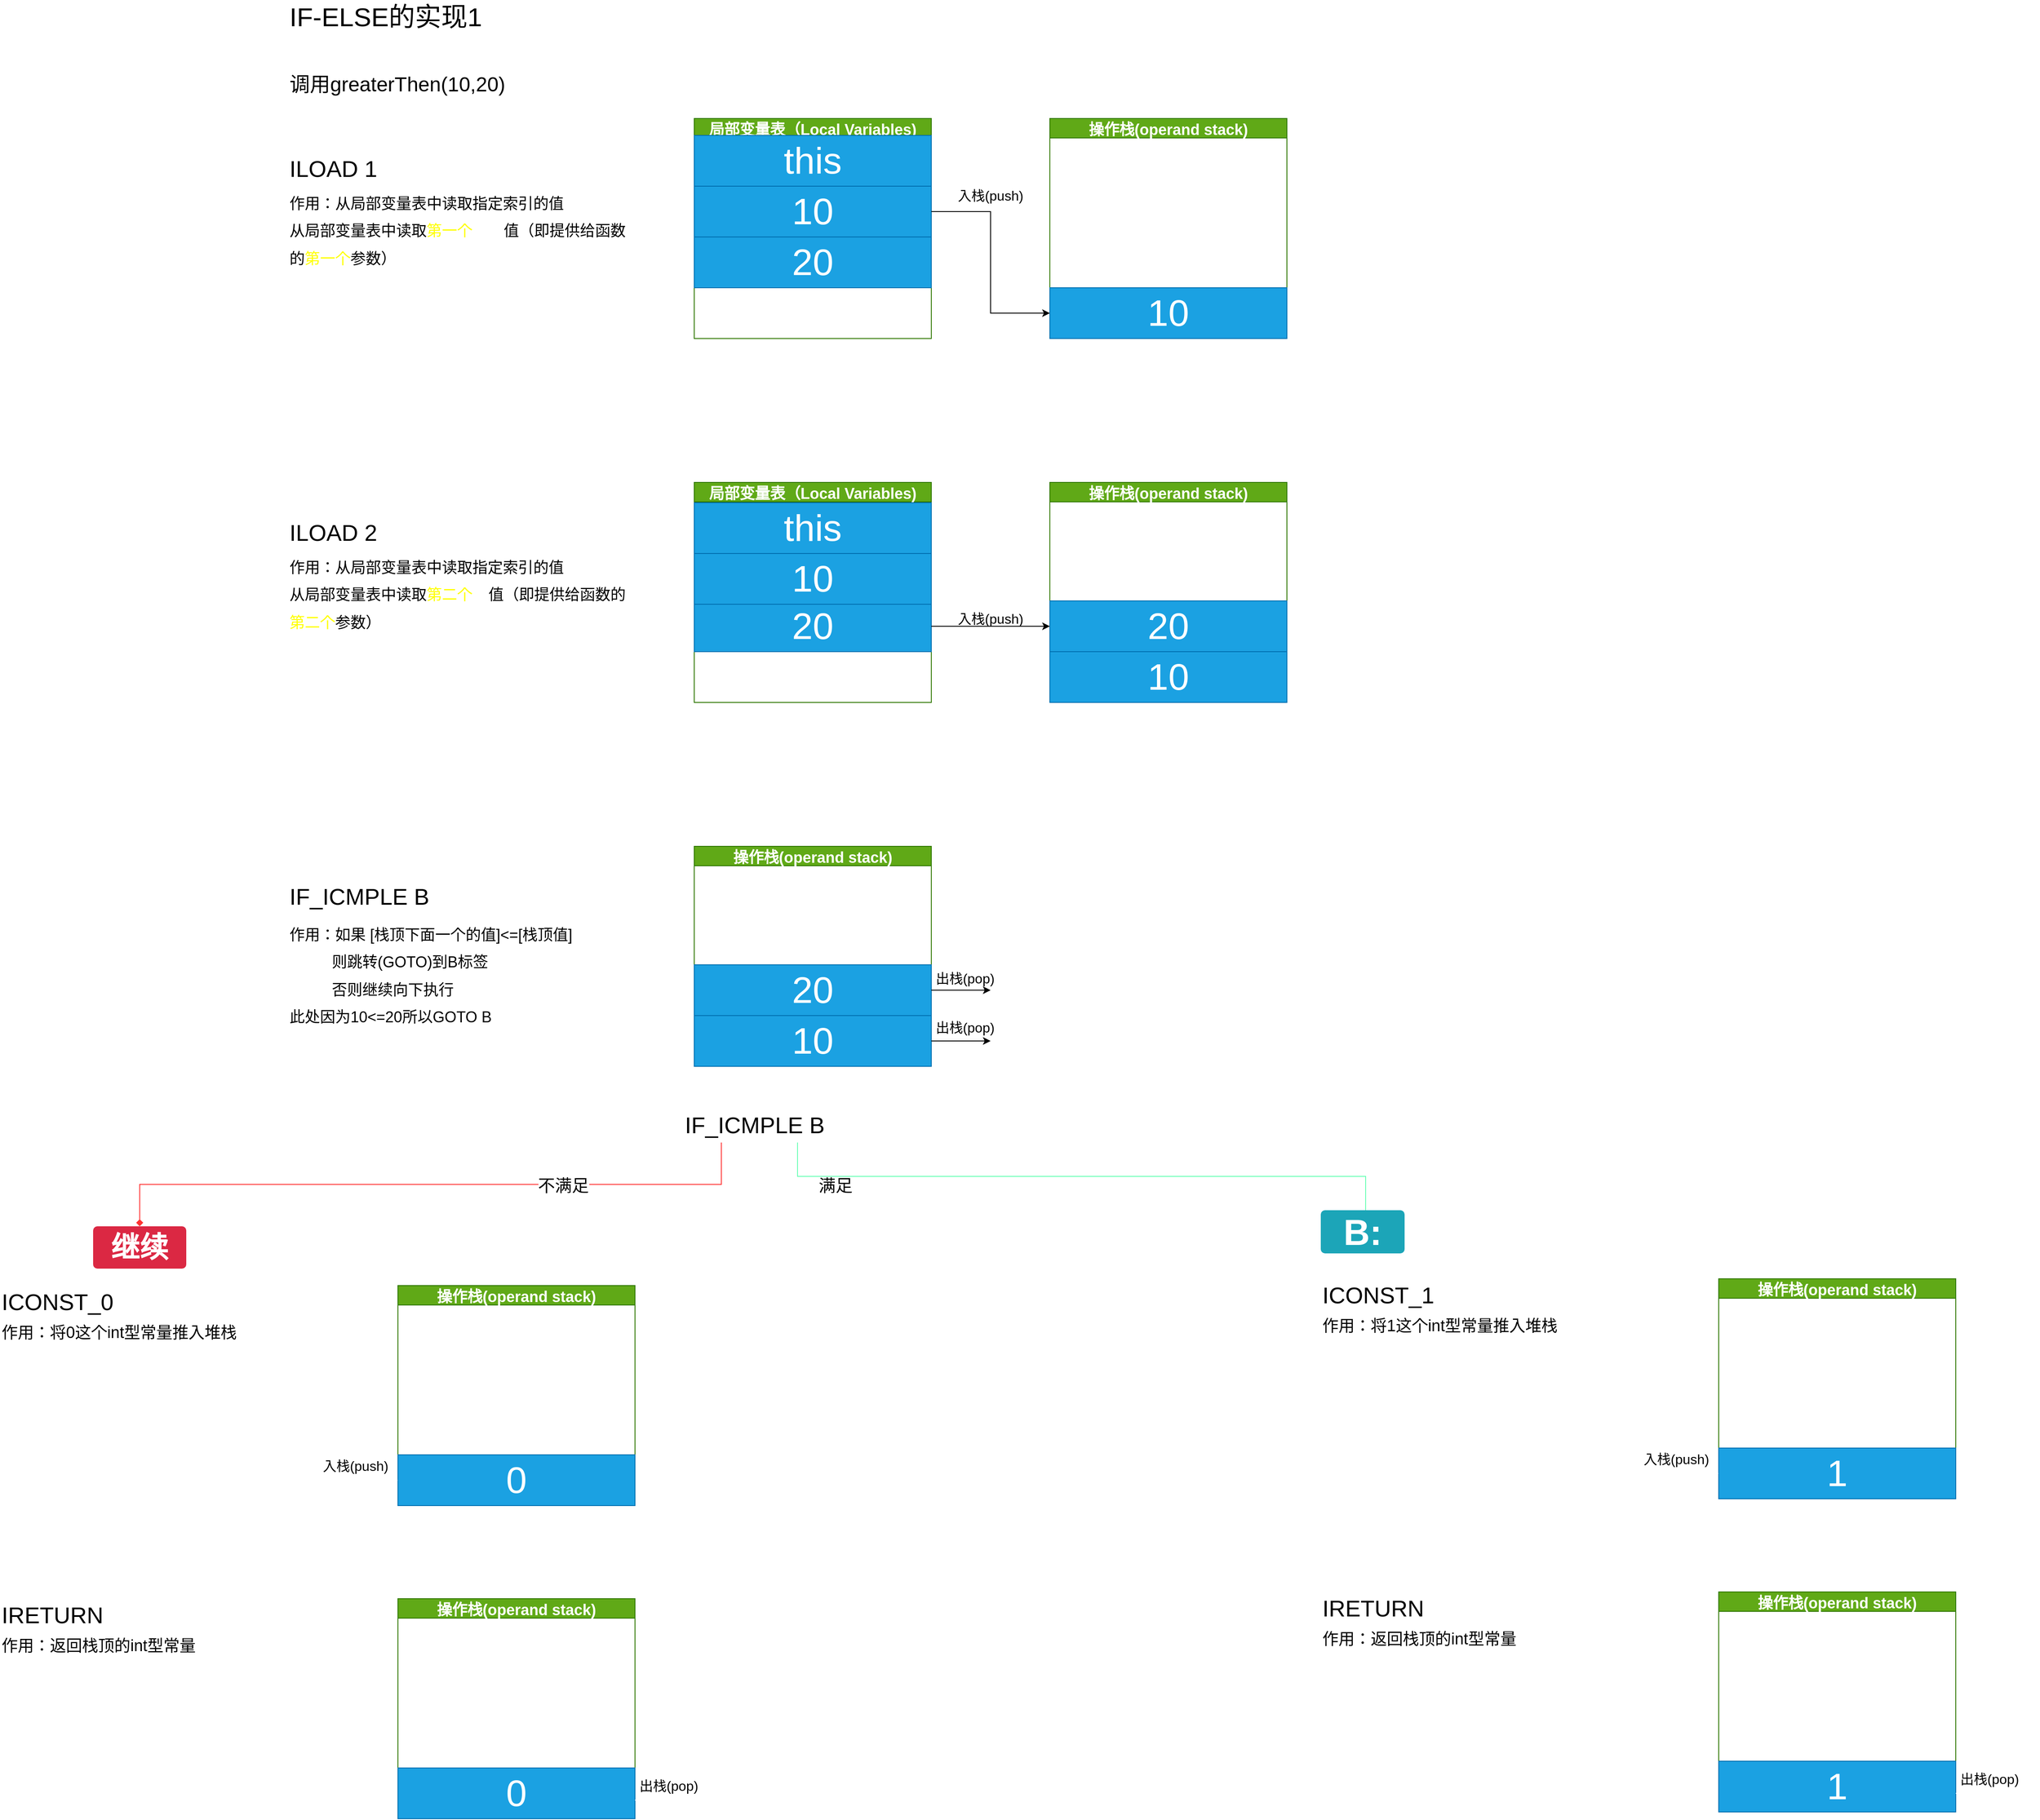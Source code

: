 <mxfile version="14.6.13" type="device" pages="2"><diagram id="hEICoBoJu9qzama_Cn1p" name="第 1 页"><mxGraphModel dx="2884" dy="889" grid="1" gridSize="10" guides="1" tooltips="1" connect="1" arrows="1" fold="1" page="1" pageScale="1" pageWidth="1654" pageHeight="1169" math="0" shadow="0"><root><mxCell id="0"/><mxCell id="1" parent="0"/><mxCell id="ft89rxCgYLIPo0SDGfui-1" value="操作栈(operand stack)" style="swimlane;fontSize=18;fillColor=#60a917;strokeColor=#2D7600;fontColor=#ffffff;" parent="1" vertex="1"><mxGeometry x="1080" y="250" width="280" height="260" as="geometry"/></mxCell><mxCell id="ft89rxCgYLIPo0SDGfui-2" value="&lt;font style=&quot;font-size: 44px&quot;&gt;10&lt;/font&gt;" style="rounded=0;whiteSpace=wrap;html=1;fontSize=22;fillColor=#1ba1e2;strokeColor=#006EAF;fontColor=#ffffff;" parent="ft89rxCgYLIPo0SDGfui-1" vertex="1"><mxGeometry y="200" width="280" height="60" as="geometry"/></mxCell><mxCell id="ft89rxCgYLIPo0SDGfui-3" value="调用greaterThen(10,20)" style="text;html=1;strokeColor=none;fillColor=none;align=left;verticalAlign=middle;whiteSpace=wrap;rounded=0;fontSize=24;" parent="1" vertex="1"><mxGeometry x="180" y="190" width="310" height="40" as="geometry"/></mxCell><mxCell id="ft89rxCgYLIPo0SDGfui-5" value="IF-ELSE的实现1" style="text;html=1;strokeColor=none;fillColor=none;align=left;verticalAlign=middle;whiteSpace=wrap;rounded=0;fontSize=31;" parent="1" vertex="1"><mxGeometry x="180" y="110" width="390" height="40" as="geometry"/></mxCell><mxCell id="ft89rxCgYLIPo0SDGfui-6" value="ILOAD 1" style="text;html=1;strokeColor=none;fillColor=none;align=left;verticalAlign=middle;whiteSpace=wrap;rounded=0;fontSize=27;" parent="1" vertex="1"><mxGeometry x="180" y="290" width="310" height="40" as="geometry"/></mxCell><mxCell id="LjV96u69SDslG7_qLbBA-2" value="&lt;font style=&quot;font-size: 16px&quot;&gt;入栈(push)&lt;/font&gt;" style="text;html=1;strokeColor=none;fillColor=none;align=center;verticalAlign=middle;whiteSpace=wrap;rounded=0;fontSize=22;" parent="1" vertex="1"><mxGeometry x="970" y="330" width="80" height="20" as="geometry"/></mxCell><mxCell id="LjV96u69SDslG7_qLbBA-3" value="&lt;font style=&quot;font-size: 18px&quot;&gt;作用：从局部变量表中读取指定索引的值&lt;br&gt;从局部变量表中读取&lt;font color=&quot;#ffff00&quot;&gt;第一个&lt;/font&gt;&lt;font color=&quot;#ffffff&quot;&gt;int型&lt;/font&gt;值（即提供给函数的&lt;font color=&quot;#ffff00&quot;&gt;第一个&lt;/font&gt;参数）&lt;br&gt;&lt;/font&gt;" style="text;html=1;strokeColor=none;fillColor=none;align=left;verticalAlign=middle;whiteSpace=wrap;rounded=0;fontSize=27;" parent="1" vertex="1"><mxGeometry x="180" y="330" width="400" height="100" as="geometry"/></mxCell><mxCell id="LjV96u69SDslG7_qLbBA-4" value="操作栈(operand stack)" style="swimlane;fontSize=18;fillColor=#60a917;strokeColor=#2D7600;fontColor=#ffffff;" parent="1" vertex="1"><mxGeometry x="1080" y="680" width="280" height="260" as="geometry"/></mxCell><mxCell id="LjV96u69SDslG7_qLbBA-5" value="&lt;font style=&quot;font-size: 44px&quot;&gt;10&lt;/font&gt;" style="rounded=0;whiteSpace=wrap;html=1;fontSize=22;fillColor=#1ba1e2;strokeColor=#006EAF;fontColor=#ffffff;" parent="LjV96u69SDslG7_qLbBA-4" vertex="1"><mxGeometry y="200" width="280" height="60" as="geometry"/></mxCell><mxCell id="LjV96u69SDslG7_qLbBA-8" value="&lt;font style=&quot;font-size: 44px&quot;&gt;20&lt;/font&gt;" style="rounded=0;whiteSpace=wrap;html=1;fontSize=22;fillColor=#1ba1e2;strokeColor=#006EAF;fontColor=#ffffff;" parent="LjV96u69SDslG7_qLbBA-4" vertex="1"><mxGeometry y="140" width="280" height="60" as="geometry"/></mxCell><mxCell id="LjV96u69SDslG7_qLbBA-7" value="&lt;font style=&quot;font-size: 16px&quot;&gt;入栈(push)&lt;/font&gt;" style="text;html=1;strokeColor=none;fillColor=none;align=center;verticalAlign=middle;whiteSpace=wrap;rounded=0;fontSize=22;" parent="1" vertex="1"><mxGeometry x="970" y="830" width="80" height="20" as="geometry"/></mxCell><mxCell id="LjV96u69SDslG7_qLbBA-9" value="ILOAD 2" style="text;html=1;strokeColor=none;fillColor=none;align=left;verticalAlign=middle;whiteSpace=wrap;rounded=0;fontSize=27;" parent="1" vertex="1"><mxGeometry x="180" y="720" width="310" height="40" as="geometry"/></mxCell><mxCell id="LjV96u69SDslG7_qLbBA-10" value="&lt;font style=&quot;font-size: 18px&quot;&gt;作用：从局部变量表中读取指定索引的值&lt;br&gt;从局部变量表中读取&lt;font color=&quot;#ffff00&quot;&gt;第二个&lt;/font&gt;&lt;font color=&quot;#ffffff&quot;&gt;int&lt;/font&gt;值（即提供给函数的&lt;br&gt;&lt;font color=&quot;#ffff00&quot;&gt;第二个&lt;/font&gt;参数）&lt;br&gt;&lt;/font&gt;" style="text;html=1;strokeColor=none;fillColor=none;align=left;verticalAlign=middle;whiteSpace=wrap;rounded=0;fontSize=27;" parent="1" vertex="1"><mxGeometry x="180" y="760" width="400" height="100" as="geometry"/></mxCell><mxCell id="LjV96u69SDslG7_qLbBA-11" value="操作栈(operand stack)" style="swimlane;fontSize=18;fillColor=#60a917;strokeColor=#2D7600;fontColor=#ffffff;" parent="1" vertex="1"><mxGeometry x="660" y="1110" width="280" height="260" as="geometry"/></mxCell><mxCell id="LjV96u69SDslG7_qLbBA-12" value="&lt;font style=&quot;font-size: 44px&quot;&gt;10&lt;/font&gt;" style="rounded=0;whiteSpace=wrap;html=1;fontSize=22;fillColor=#1ba1e2;strokeColor=#006EAF;fontColor=#ffffff;" parent="LjV96u69SDslG7_qLbBA-11" vertex="1"><mxGeometry y="200" width="280" height="60" as="geometry"/></mxCell><mxCell id="LjV96u69SDslG7_qLbBA-13" value="&lt;font style=&quot;font-size: 44px&quot;&gt;20&lt;/font&gt;" style="rounded=0;whiteSpace=wrap;html=1;fontSize=22;fillColor=#1ba1e2;strokeColor=#006EAF;fontColor=#ffffff;" parent="LjV96u69SDslG7_qLbBA-11" vertex="1"><mxGeometry y="140" width="280" height="60" as="geometry"/></mxCell><mxCell id="LjV96u69SDslG7_qLbBA-15" value="IF_ICMPLE B" style="text;html=1;strokeColor=none;fillColor=none;align=left;verticalAlign=middle;whiteSpace=wrap;rounded=0;fontSize=27;" parent="1" vertex="1"><mxGeometry x="180" y="1150" width="310" height="40" as="geometry"/></mxCell><mxCell id="LjV96u69SDslG7_qLbBA-16" value="&lt;font style=&quot;font-size: 18px&quot;&gt;&lt;font style=&quot;font-size: 18px&quot;&gt;作用：如果 [栈顶下面一个的值]&amp;lt;=[栈顶值]&lt;br&gt;&lt;/font&gt;&amp;nbsp; &amp;nbsp; &amp;nbsp; &amp;nbsp; &amp;nbsp; &lt;font style=&quot;font-size: 18px&quot;&gt;则跳转(GOTO)到B标签&lt;br&gt;&amp;nbsp; &amp;nbsp; &amp;nbsp; &amp;nbsp; &amp;nbsp; 否则继续向下执行&lt;br&gt;&lt;/font&gt;此处因为10&amp;lt;=20所以GOTO B&lt;br&gt;&lt;/font&gt;" style="text;html=1;strokeColor=none;fillColor=none;align=left;verticalAlign=middle;whiteSpace=wrap;rounded=0;fontSize=27;" parent="1" vertex="1"><mxGeometry x="180" y="1210" width="450" height="100" as="geometry"/></mxCell><mxCell id="LjV96u69SDslG7_qLbBA-19" value="局部变量表（Local Variables)" style="swimlane;fontSize=18;fillColor=#60a917;strokeColor=#2D7600;fontColor=#ffffff;" parent="1" vertex="1"><mxGeometry x="660" y="250" width="280" height="260" as="geometry"/></mxCell><mxCell id="LjV96u69SDslG7_qLbBA-20" value="&lt;font style=&quot;font-size: 44px&quot;&gt;20&lt;/font&gt;" style="rounded=0;whiteSpace=wrap;html=1;fontSize=22;fillColor=#1ba1e2;strokeColor=#006EAF;fontColor=#ffffff;" parent="LjV96u69SDslG7_qLbBA-19" vertex="1"><mxGeometry y="140" width="280" height="60" as="geometry"/></mxCell><mxCell id="LjV96u69SDslG7_qLbBA-21" value="&lt;font style=&quot;font-size: 44px&quot;&gt;10&lt;/font&gt;" style="rounded=0;whiteSpace=wrap;html=1;fontSize=22;fillColor=#1ba1e2;strokeColor=#006EAF;fontColor=#ffffff;" parent="LjV96u69SDslG7_qLbBA-19" vertex="1"><mxGeometry y="80" width="280" height="60" as="geometry"/></mxCell><mxCell id="VQ4xMCJEcn_B6qrfC5Du-1" value="&lt;span style=&quot;font-size: 44px&quot;&gt;this&lt;/span&gt;" style="rounded=0;whiteSpace=wrap;html=1;fontSize=22;fillColor=#1ba1e2;strokeColor=#006EAF;fontColor=#ffffff;" parent="LjV96u69SDslG7_qLbBA-19" vertex="1"><mxGeometry y="20" width="280" height="60" as="geometry"/></mxCell><mxCell id="LjV96u69SDslG7_qLbBA-22" style="edgeStyle=orthogonalEdgeStyle;rounded=0;orthogonalLoop=1;jettySize=auto;html=1;exitX=1;exitY=0.5;exitDx=0;exitDy=0;entryX=0;entryY=0.5;entryDx=0;entryDy=0;fontSize=22;" parent="1" source="LjV96u69SDslG7_qLbBA-21" target="ft89rxCgYLIPo0SDGfui-2" edge="1"><mxGeometry relative="1" as="geometry"/></mxCell><mxCell id="LjV96u69SDslG7_qLbBA-23" value="局部变量表（Local Variables)" style="swimlane;fontSize=18;fillColor=#60a917;strokeColor=#2D7600;fontColor=#ffffff;" parent="1" vertex="1"><mxGeometry x="660" y="680" width="280" height="260" as="geometry"/></mxCell><mxCell id="LjV96u69SDslG7_qLbBA-24" value="&lt;font style=&quot;font-size: 44px&quot;&gt;20&lt;/font&gt;" style="rounded=0;whiteSpace=wrap;html=1;fontSize=22;fillColor=#1ba1e2;strokeColor=#006EAF;fontColor=#ffffff;" parent="LjV96u69SDslG7_qLbBA-23" vertex="1"><mxGeometry y="140" width="280" height="60" as="geometry"/></mxCell><mxCell id="LjV96u69SDslG7_qLbBA-25" value="&lt;font style=&quot;font-size: 44px&quot;&gt;10&lt;/font&gt;" style="rounded=0;whiteSpace=wrap;html=1;fontSize=22;fillColor=#1ba1e2;strokeColor=#006EAF;fontColor=#ffffff;" parent="LjV96u69SDslG7_qLbBA-23" vertex="1"><mxGeometry y="84" width="280" height="60" as="geometry"/></mxCell><mxCell id="VQ4xMCJEcn_B6qrfC5Du-3" value="&lt;font style=&quot;font-size: 44px&quot;&gt;this&lt;/font&gt;" style="rounded=0;whiteSpace=wrap;html=1;fontSize=22;fillColor=#1ba1e2;strokeColor=#006EAF;fontColor=#ffffff;" parent="LjV96u69SDslG7_qLbBA-23" vertex="1"><mxGeometry y="24" width="280" height="60" as="geometry"/></mxCell><mxCell id="LjV96u69SDslG7_qLbBA-27" style="edgeStyle=orthogonalEdgeStyle;rounded=0;orthogonalLoop=1;jettySize=auto;html=1;exitX=1;exitY=0.5;exitDx=0;exitDy=0;entryX=0;entryY=0.5;entryDx=0;entryDy=0;fontSize=22;" parent="1" source="LjV96u69SDslG7_qLbBA-24" target="LjV96u69SDslG7_qLbBA-8" edge="1"><mxGeometry relative="1" as="geometry"/></mxCell><mxCell id="LjV96u69SDslG7_qLbBA-28" style="edgeStyle=orthogonalEdgeStyle;rounded=0;orthogonalLoop=1;jettySize=auto;html=1;exitX=1;exitY=0.5;exitDx=0;exitDy=0;fontSize=22;" parent="1" source="LjV96u69SDslG7_qLbBA-13" edge="1"><mxGeometry relative="1" as="geometry"><mxPoint x="1010" y="1280" as="targetPoint"/></mxGeometry></mxCell><mxCell id="LjV96u69SDslG7_qLbBA-29" style="edgeStyle=orthogonalEdgeStyle;rounded=0;orthogonalLoop=1;jettySize=auto;html=1;exitX=1;exitY=0.5;exitDx=0;exitDy=0;fontSize=22;" parent="1" source="LjV96u69SDslG7_qLbBA-12" edge="1"><mxGeometry relative="1" as="geometry"><mxPoint x="1010" y="1340" as="targetPoint"/></mxGeometry></mxCell><mxCell id="LjV96u69SDslG7_qLbBA-30" value="&lt;span style=&quot;font-size: 16px&quot;&gt;出栈(pop)&lt;/span&gt;" style="text;html=1;strokeColor=none;fillColor=none;align=center;verticalAlign=middle;whiteSpace=wrap;rounded=0;fontSize=22;" parent="1" vertex="1"><mxGeometry x="940" y="1255" width="80" height="20" as="geometry"/></mxCell><mxCell id="LjV96u69SDslG7_qLbBA-32" value="&lt;span style=&quot;font-size: 16px&quot;&gt;出栈(pop)&lt;/span&gt;" style="text;html=1;strokeColor=none;fillColor=none;align=center;verticalAlign=middle;whiteSpace=wrap;rounded=0;fontSize=22;" parent="1" vertex="1"><mxGeometry x="940" y="1313" width="80" height="20" as="geometry"/></mxCell><mxCell id="FSWtAQQnHwg2dq1tlFak-10" style="edgeStyle=orthogonalEdgeStyle;rounded=0;orthogonalLoop=1;jettySize=auto;html=1;entryX=0.75;entryY=1;entryDx=0;entryDy=0;fontSize=43;endArrow=none;endFill=0;strokeColor=#66FFB3;startArrow=none;startFill=1;exitX=0;exitY=0.465;exitDx=0;exitDy=0;exitPerimeter=0;" parent="1" source="FSWtAQQnHwg2dq1tlFak-8" target="FSWtAQQnHwg2dq1tlFak-9" edge="1"><mxGeometry relative="1" as="geometry"/></mxCell><mxCell id="FSWtAQQnHwg2dq1tlFak-8" value="B:" style="html=1;shadow=0;dashed=0;shape=mxgraph.bootstrap.rrect;rSize=5;strokeColor=none;strokeWidth=1;fillColor=#1CA5B8;fontColor=#FFFFFF;whiteSpace=wrap;align=center;verticalAlign=middle;spacingLeft=0;fontStyle=1;fontSize=43;spacing=5;direction=south;" parent="1" vertex="1"><mxGeometry x="1400" y="1540" width="99" height="51" as="geometry"/></mxCell><mxCell id="BGqKR79P8OgBjzD4xCDJ-3" style="edgeStyle=orthogonalEdgeStyle;rounded=0;orthogonalLoop=1;jettySize=auto;html=1;exitX=0.25;exitY=1;exitDx=0;exitDy=0;fontSize=34;endArrow=diamond;endFill=1;strokeColor=#FF3333;" parent="1" source="FSWtAQQnHwg2dq1tlFak-9" target="BGqKR79P8OgBjzD4xCDJ-2" edge="1"><mxGeometry relative="1" as="geometry"/></mxCell><mxCell id="BGqKR79P8OgBjzD4xCDJ-4" value="不满足" style="edgeLabel;html=1;align=center;verticalAlign=middle;resizable=0;points=[];fontSize=20;" parent="BGqKR79P8OgBjzD4xCDJ-3" vertex="1" connectable="0"><mxGeometry x="-0.171" y="-4" relative="1" as="geometry"><mxPoint x="89" y="4" as="offset"/></mxGeometry></mxCell><mxCell id="FSWtAQQnHwg2dq1tlFak-9" value="IF_ICMPLE B" style="text;html=1;strokeColor=none;fillColor=none;align=left;verticalAlign=middle;whiteSpace=wrap;rounded=0;fontSize=27;" parent="1" vertex="1"><mxGeometry x="647" y="1420" width="180" height="40" as="geometry"/></mxCell><mxCell id="FSWtAQQnHwg2dq1tlFak-12" value="满足" style="text;html=1;strokeColor=none;fillColor=none;align=center;verticalAlign=middle;whiteSpace=wrap;rounded=0;fontSize=20;" parent="1" vertex="1"><mxGeometry x="802" y="1500" width="50" height="20" as="geometry"/></mxCell><mxCell id="FSWtAQQnHwg2dq1tlFak-14" style="edgeStyle=orthogonalEdgeStyle;rounded=0;orthogonalLoop=1;jettySize=auto;html=1;exitX=0.5;exitY=1;exitDx=0;exitDy=0;fontSize=20;startArrow=diamond;startFill=1;endArrow=none;endFill=0;strokeColor=#66FFB3;" parent="1" source="FSWtAQQnHwg2dq1tlFak-12" target="FSWtAQQnHwg2dq1tlFak-12" edge="1"><mxGeometry relative="1" as="geometry"/></mxCell><mxCell id="BGqKR79P8OgBjzD4xCDJ-2" value="&lt;font style=&quot;font-size: 34px;&quot;&gt;继续&lt;/font&gt;" style="html=1;shadow=0;dashed=0;shape=mxgraph.bootstrap.rrect;rSize=5;strokeColor=none;strokeWidth=1;fillColor=#DB2843;fontColor=#FFFFFF;whiteSpace=wrap;align=center;verticalAlign=middle;spacingLeft=0;fontStyle=1;fontSize=34;spacing=5;" parent="1" vertex="1"><mxGeometry x="-50" y="1559" width="110" height="50" as="geometry"/></mxCell><mxCell id="BGqKR79P8OgBjzD4xCDJ-6" value="ICONST_0" style="text;html=1;strokeColor=none;fillColor=none;align=left;verticalAlign=middle;whiteSpace=wrap;rounded=0;fontSize=27;" parent="1" vertex="1"><mxGeometry x="-160" y="1629" width="140" height="40" as="geometry"/></mxCell><mxCell id="BGqKR79P8OgBjzD4xCDJ-7" value="&lt;font style=&quot;font-size: 19px&quot;&gt;作用：将0这个int型常量推入堆栈&lt;/font&gt;" style="text;html=1;strokeColor=none;fillColor=none;align=left;verticalAlign=top;whiteSpace=wrap;rounded=0;fontSize=27;" parent="1" vertex="1"><mxGeometry x="-160" y="1659" width="310" height="40" as="geometry"/></mxCell><mxCell id="BGqKR79P8OgBjzD4xCDJ-8" value="操作栈(operand stack)" style="swimlane;fontSize=18;fillColor=#60a917;strokeColor=#2D7600;fontColor=#ffffff;" parent="1" vertex="1"><mxGeometry x="310" y="1629" width="280" height="260" as="geometry"/></mxCell><mxCell id="BGqKR79P8OgBjzD4xCDJ-9" value="&lt;font style=&quot;font-size: 44px&quot;&gt;0&lt;/font&gt;" style="rounded=0;whiteSpace=wrap;html=1;fontSize=22;fillColor=#1ba1e2;strokeColor=#006EAF;fontColor=#ffffff;" parent="BGqKR79P8OgBjzD4xCDJ-8" vertex="1"><mxGeometry y="200" width="280" height="60" as="geometry"/></mxCell><mxCell id="BGqKR79P8OgBjzD4xCDJ-11" value="" style="endArrow=classic;html=1;fontSize=20;strokeColor=#FFFFFF;" parent="1" edge="1"><mxGeometry width="50" height="50" relative="1" as="geometry"><mxPoint x="220" y="1859" as="sourcePoint"/><mxPoint x="310" y="1859" as="targetPoint"/></mxGeometry></mxCell><mxCell id="BGqKR79P8OgBjzD4xCDJ-12" value="&lt;font style=&quot;font-size: 16px&quot;&gt;入栈(push)&lt;/font&gt;" style="text;html=1;strokeColor=none;fillColor=none;align=center;verticalAlign=middle;whiteSpace=wrap;rounded=0;fontSize=22;" parent="1" vertex="1"><mxGeometry x="220" y="1831" width="80" height="20" as="geometry"/></mxCell><mxCell id="BGqKR79P8OgBjzD4xCDJ-13" value="IRETURN" style="text;html=1;strokeColor=none;fillColor=none;align=left;verticalAlign=middle;whiteSpace=wrap;rounded=0;fontSize=27;" parent="1" vertex="1"><mxGeometry x="-160" y="1999" width="140" height="40" as="geometry"/></mxCell><mxCell id="BGqKR79P8OgBjzD4xCDJ-14" value="&lt;font style=&quot;font-size: 19px&quot;&gt;作用：返回栈顶的int型常量&lt;/font&gt;" style="text;html=1;strokeColor=none;fillColor=none;align=left;verticalAlign=top;whiteSpace=wrap;rounded=0;fontSize=27;" parent="1" vertex="1"><mxGeometry x="-160" y="2029" width="310" height="40" as="geometry"/></mxCell><mxCell id="BGqKR79P8OgBjzD4xCDJ-15" value="操作栈(operand stack)" style="swimlane;fontSize=18;fillColor=#60a917;strokeColor=#2D7600;fontColor=#ffffff;" parent="1" vertex="1"><mxGeometry x="310" y="1999" width="280" height="260" as="geometry"/></mxCell><mxCell id="BGqKR79P8OgBjzD4xCDJ-16" value="&lt;font style=&quot;font-size: 44px&quot;&gt;0&lt;/font&gt;" style="rounded=0;whiteSpace=wrap;html=1;fontSize=22;fillColor=#1ba1e2;strokeColor=#006EAF;fontColor=#ffffff;" parent="BGqKR79P8OgBjzD4xCDJ-15" vertex="1"><mxGeometry y="200" width="280" height="60" as="geometry"/></mxCell><mxCell id="BGqKR79P8OgBjzD4xCDJ-17" value="" style="endArrow=classic;html=1;fontSize=20;strokeColor=#FFFFFF;" parent="1" edge="1"><mxGeometry width="50" height="50" relative="1" as="geometry"><mxPoint x="590" y="2237" as="sourcePoint"/><mxPoint x="680" y="2237" as="targetPoint"/></mxGeometry></mxCell><mxCell id="BGqKR79P8OgBjzD4xCDJ-18" value="&lt;font style=&quot;font-size: 16px&quot;&gt;出栈(pop)&lt;/font&gt;" style="text;html=1;strokeColor=none;fillColor=none;align=center;verticalAlign=middle;whiteSpace=wrap;rounded=0;fontSize=22;" parent="1" vertex="1"><mxGeometry x="590" y="2209" width="80" height="20" as="geometry"/></mxCell><mxCell id="BGqKR79P8OgBjzD4xCDJ-19" value="ICONST_1" style="text;html=1;strokeColor=none;fillColor=none;align=left;verticalAlign=middle;whiteSpace=wrap;rounded=0;fontSize=27;" parent="1" vertex="1"><mxGeometry x="1400" y="1621" width="140" height="40" as="geometry"/></mxCell><mxCell id="BGqKR79P8OgBjzD4xCDJ-20" value="&lt;font style=&quot;font-size: 19px&quot;&gt;作用：将1这个int型常量推入堆栈&lt;/font&gt;" style="text;html=1;strokeColor=none;fillColor=none;align=left;verticalAlign=top;whiteSpace=wrap;rounded=0;fontSize=27;" parent="1" vertex="1"><mxGeometry x="1400" y="1651" width="310" height="40" as="geometry"/></mxCell><mxCell id="BGqKR79P8OgBjzD4xCDJ-21" value="操作栈(operand stack)" style="swimlane;fontSize=18;fillColor=#60a917;strokeColor=#2D7600;fontColor=#ffffff;" parent="1" vertex="1"><mxGeometry x="1870" y="1621" width="280" height="260" as="geometry"/></mxCell><mxCell id="BGqKR79P8OgBjzD4xCDJ-22" value="&lt;font style=&quot;font-size: 44px&quot;&gt;1&lt;/font&gt;" style="rounded=0;whiteSpace=wrap;html=1;fontSize=22;fillColor=#1ba1e2;strokeColor=#006EAF;fontColor=#ffffff;" parent="BGqKR79P8OgBjzD4xCDJ-21" vertex="1"><mxGeometry y="200" width="280" height="60" as="geometry"/></mxCell><mxCell id="BGqKR79P8OgBjzD4xCDJ-23" value="" style="endArrow=classic;html=1;fontSize=20;strokeColor=#FFFFFF;" parent="1" edge="1"><mxGeometry width="50" height="50" relative="1" as="geometry"><mxPoint x="1780" y="1851" as="sourcePoint"/><mxPoint x="1870" y="1851" as="targetPoint"/></mxGeometry></mxCell><mxCell id="BGqKR79P8OgBjzD4xCDJ-24" value="&lt;font style=&quot;font-size: 16px&quot;&gt;入栈(push)&lt;/font&gt;" style="text;html=1;strokeColor=none;fillColor=none;align=center;verticalAlign=middle;whiteSpace=wrap;rounded=0;fontSize=22;" parent="1" vertex="1"><mxGeometry x="1780" y="1823" width="80" height="20" as="geometry"/></mxCell><mxCell id="BGqKR79P8OgBjzD4xCDJ-25" value="IRETURN" style="text;html=1;strokeColor=none;fillColor=none;align=left;verticalAlign=middle;whiteSpace=wrap;rounded=0;fontSize=27;" parent="1" vertex="1"><mxGeometry x="1400" y="1991" width="140" height="40" as="geometry"/></mxCell><mxCell id="BGqKR79P8OgBjzD4xCDJ-26" value="&lt;font style=&quot;font-size: 19px&quot;&gt;作用：返回栈顶的int型常量&lt;/font&gt;" style="text;html=1;strokeColor=none;fillColor=none;align=left;verticalAlign=top;whiteSpace=wrap;rounded=0;fontSize=27;" parent="1" vertex="1"><mxGeometry x="1400" y="2021" width="310" height="40" as="geometry"/></mxCell><mxCell id="BGqKR79P8OgBjzD4xCDJ-27" value="操作栈(operand stack)" style="swimlane;fontSize=18;fillColor=#60a917;strokeColor=#2D7600;fontColor=#ffffff;" parent="1" vertex="1"><mxGeometry x="1870" y="1991" width="280" height="260" as="geometry"/></mxCell><mxCell id="BGqKR79P8OgBjzD4xCDJ-28" value="&lt;font style=&quot;font-size: 44px&quot;&gt;1&lt;/font&gt;" style="rounded=0;whiteSpace=wrap;html=1;fontSize=22;fillColor=#1ba1e2;strokeColor=#006EAF;fontColor=#ffffff;" parent="BGqKR79P8OgBjzD4xCDJ-27" vertex="1"><mxGeometry y="200" width="280" height="60" as="geometry"/></mxCell><mxCell id="BGqKR79P8OgBjzD4xCDJ-29" value="" style="endArrow=classic;html=1;fontSize=20;strokeColor=#FFFFFF;" parent="1" edge="1"><mxGeometry width="50" height="50" relative="1" as="geometry"><mxPoint x="2150" y="2229" as="sourcePoint"/><mxPoint x="2240" y="2229" as="targetPoint"/></mxGeometry></mxCell><mxCell id="BGqKR79P8OgBjzD4xCDJ-30" value="&lt;font style=&quot;font-size: 16px&quot;&gt;出栈(pop)&lt;/font&gt;" style="text;html=1;strokeColor=none;fillColor=none;align=center;verticalAlign=middle;whiteSpace=wrap;rounded=0;fontSize=22;" parent="1" vertex="1"><mxGeometry x="2150" y="2201" width="80" height="20" as="geometry"/></mxCell></root></mxGraphModel></diagram><diagram id="qla5IoiKhn9EkHQx15oV" name="第 2 页"><mxGraphModel dx="1757" dy="1270" grid="1" gridSize="10" guides="1" tooltips="1" connect="1" arrows="1" fold="1" page="1" pageScale="1" pageWidth="1169" pageHeight="1654" math="0" shadow="0"><root><mxCell id="6S8rAKmfEV2XJtL8jpcN-0"/><mxCell id="6S8rAKmfEV2XJtL8jpcN-1" parent="6S8rAKmfEV2XJtL8jpcN-0"/><mxCell id="LhDt9MGkWky_a729AWzj-2" value="调用greaterThen(3.21,1.23)" style="text;html=1;strokeColor=none;fillColor=none;align=left;verticalAlign=middle;whiteSpace=wrap;rounded=0;fontSize=24;" parent="6S8rAKmfEV2XJtL8jpcN-1" vertex="1"><mxGeometry x="140" y="170" width="310" height="40" as="geometry"/></mxCell><mxCell id="LhDt9MGkWky_a729AWzj-3" value="IF-ELSE的实现2" style="text;html=1;strokeColor=none;fillColor=none;align=left;verticalAlign=middle;whiteSpace=wrap;rounded=0;fontSize=31;" parent="6S8rAKmfEV2XJtL8jpcN-1" vertex="1"><mxGeometry x="140" y="90" width="390" height="40" as="geometry"/></mxCell><mxCell id="LhDt9MGkWky_a729AWzj-4" value="FLOAD 1" style="text;html=1;strokeColor=none;fillColor=none;align=left;verticalAlign=middle;whiteSpace=wrap;rounded=0;fontSize=27;" parent="6S8rAKmfEV2XJtL8jpcN-1" vertex="1"><mxGeometry x="140" y="270" width="310" height="40" as="geometry"/></mxCell><mxCell id="LhDt9MGkWky_a729AWzj-6" value="&lt;font style=&quot;font-size: 18px&quot;&gt;作用：从局部变量表中读取指定索引的值&lt;br&gt;从局部变量表中读取&lt;font color=&quot;#ff3333&quot;&gt;第一个float型&lt;/font&gt;值（此处是提供给函数的&lt;font color=&quot;#ff3333&quot;&gt;第一个&lt;/font&gt;参数）&lt;br&gt;&lt;/font&gt;" style="text;html=1;strokeColor=none;fillColor=none;align=left;verticalAlign=middle;whiteSpace=wrap;rounded=0;fontSize=27;" parent="6S8rAKmfEV2XJtL8jpcN-1" vertex="1"><mxGeometry x="140" y="310" width="400" height="100" as="geometry"/></mxCell><mxCell id="LhDt9MGkWky_a729AWzj-7" value="操作栈(operand stack)" style="swimlane;fontSize=18;fillColor=#60a917;strokeColor=#2D7600;fontColor=#ffffff;" parent="6S8rAKmfEV2XJtL8jpcN-1" vertex="1"><mxGeometry x="1050" y="760" width="280" height="260" as="geometry"/></mxCell><mxCell id="LhDt9MGkWky_a729AWzj-8" value="&lt;font style=&quot;font-size: 44px&quot;&gt;3.21&lt;/font&gt;" style="rounded=0;whiteSpace=wrap;html=1;fontSize=22;fillColor=#1ba1e2;strokeColor=#006EAF;fontColor=#ffffff;" parent="LhDt9MGkWky_a729AWzj-7" vertex="1"><mxGeometry y="200" width="280" height="60" as="geometry"/></mxCell><mxCell id="LhDt9MGkWky_a729AWzj-9" value="&lt;font style=&quot;font-size: 44px&quot; color=&quot;#000000&quot;&gt;&lt;b&gt;1.23&lt;/b&gt;&lt;/font&gt;" style="rounded=0;whiteSpace=wrap;html=1;fontSize=22;fillColor=#60a917;strokeColor=#2D7600;fontColor=#ffffff;sketch=1;" parent="LhDt9MGkWky_a729AWzj-7" vertex="1"><mxGeometry y="140" width="280" height="60" as="geometry"/></mxCell><mxCell id="LhDt9MGkWky_a729AWzj-10" value="&lt;font style=&quot;font-size: 16px&quot;&gt;入栈(push)&lt;/font&gt;" style="text;html=1;strokeColor=none;fillColor=none;align=center;verticalAlign=middle;whiteSpace=wrap;rounded=0;fontSize=22;" parent="6S8rAKmfEV2XJtL8jpcN-1" vertex="1"><mxGeometry x="940" y="910" width="80" height="20" as="geometry"/></mxCell><mxCell id="LhDt9MGkWky_a729AWzj-11" value="FLOAD 2" style="text;html=1;strokeColor=none;fillColor=none;align=left;verticalAlign=middle;whiteSpace=wrap;rounded=0;fontSize=27;" parent="6S8rAKmfEV2XJtL8jpcN-1" vertex="1"><mxGeometry x="150" y="800" width="310" height="40" as="geometry"/></mxCell><mxCell id="LhDt9MGkWky_a729AWzj-12" value="&lt;font style=&quot;font-size: 18px&quot;&gt;作用：从局部变量表中读取指定索引的值&lt;br&gt;从局部变量表中读取&lt;font color=&quot;#ff3333&quot;&gt;第二个float型&lt;/font&gt;值（此处是提供给函数的&lt;font color=&quot;#ff3333&quot;&gt;第二个&lt;/font&gt;参数）&lt;br&gt;&lt;/font&gt;" style="text;html=1;strokeColor=none;fillColor=none;align=left;verticalAlign=middle;whiteSpace=wrap;rounded=0;fontSize=27;" parent="6S8rAKmfEV2XJtL8jpcN-1" vertex="1"><mxGeometry x="150" y="830" width="400" height="120" as="geometry"/></mxCell><mxCell id="LhDt9MGkWky_a729AWzj-17" value="局部变量表（Local Variables)" style="swimlane;fontSize=18;fillColor=#60a917;strokeColor=#2D7600;fontColor=#ffffff;" parent="6S8rAKmfEV2XJtL8jpcN-1" vertex="1"><mxGeometry x="630" y="760" width="280" height="280" as="geometry"/></mxCell><mxCell id="LhDt9MGkWky_a729AWzj-18" value="&lt;font style=&quot;font-size: 44px&quot;&gt;1.23&lt;/font&gt;" style="rounded=0;whiteSpace=wrap;html=1;fontSize=22;fillColor=#1ba1e2;strokeColor=#006EAF;fontColor=#ffffff;" parent="LhDt9MGkWky_a729AWzj-17" vertex="1"><mxGeometry y="145" width="280" height="60" as="geometry"/></mxCell><mxCell id="LhDt9MGkWky_a729AWzj-19" value="&lt;font style=&quot;font-size: 44px&quot;&gt;3.21&lt;/font&gt;" style="rounded=0;whiteSpace=wrap;html=1;fontSize=22;fillColor=#1ba1e2;strokeColor=#006EAF;fontColor=#ffffff;" parent="LhDt9MGkWky_a729AWzj-17" vertex="1"><mxGeometry y="85" width="280" height="60" as="geometry"/></mxCell><mxCell id="k_0b2GtMbZE-BEQbgFDd-8" value="&lt;font style=&quot;font-size: 44px&quot;&gt;this&lt;/font&gt;" style="rounded=0;whiteSpace=wrap;html=1;fontSize=22;fillColor=#1ba1e2;strokeColor=#006EAF;fontColor=#ffffff;" parent="LhDt9MGkWky_a729AWzj-17" vertex="1"><mxGeometry y="25" width="280" height="60" as="geometry"/></mxCell><mxCell id="LhDt9MGkWky_a729AWzj-20" style="edgeStyle=orthogonalEdgeStyle;rounded=0;orthogonalLoop=1;jettySize=auto;html=1;exitX=1;exitY=0.5;exitDx=0;exitDy=0;entryX=0;entryY=0.5;entryDx=0;entryDy=0;fontSize=22;" parent="6S8rAKmfEV2XJtL8jpcN-1" source="LhDt9MGkWky_a729AWzj-18" target="LhDt9MGkWky_a729AWzj-9" edge="1"><mxGeometry relative="1" as="geometry"><Array as="points"><mxPoint x="1050" y="935"/></Array></mxGeometry></mxCell><mxCell id="k_0b2GtMbZE-BEQbgFDd-0" value="操作栈(operand stack)" style="swimlane;fontSize=18;fillColor=#60a917;strokeColor=#2D7600;fontColor=#ffffff;" parent="6S8rAKmfEV2XJtL8jpcN-1" vertex="1"><mxGeometry x="1040" y="250" width="280" height="260" as="geometry"/></mxCell><mxCell id="k_0b2GtMbZE-BEQbgFDd-1" value="&lt;font style=&quot;font-size: 44px&quot; color=&quot;#000000&quot;&gt;&lt;b&gt;3.21&lt;/b&gt;&lt;/font&gt;" style="rounded=0;whiteSpace=wrap;html=1;fontSize=22;fillColor=#60a917;strokeColor=#2D7600;fontColor=#ffffff;sketch=1;" parent="k_0b2GtMbZE-BEQbgFDd-0" vertex="1"><mxGeometry y="200" width="280" height="60" as="geometry"/></mxCell><mxCell id="k_0b2GtMbZE-BEQbgFDd-2" value="&lt;font style=&quot;font-size: 16px&quot;&gt;入栈(push)&lt;/font&gt;" style="text;html=1;strokeColor=none;fillColor=none;align=center;verticalAlign=middle;whiteSpace=wrap;rounded=0;fontSize=22;" parent="6S8rAKmfEV2XJtL8jpcN-1" vertex="1"><mxGeometry x="930" y="330" width="80" height="20" as="geometry"/></mxCell><mxCell id="k_0b2GtMbZE-BEQbgFDd-3" value="局部变量表（Local Variables)" style="swimlane;fontSize=18;fillColor=#60a917;strokeColor=#2D7600;fontColor=#ffffff;" parent="6S8rAKmfEV2XJtL8jpcN-1" vertex="1"><mxGeometry x="620" y="250" width="280" height="250" as="geometry"/></mxCell><mxCell id="k_0b2GtMbZE-BEQbgFDd-4" value="&lt;font style=&quot;font-size: 44px&quot;&gt;1.23&lt;/font&gt;" style="rounded=0;whiteSpace=wrap;html=1;fontSize=22;fillColor=#1ba1e2;strokeColor=#006EAF;fontColor=#ffffff;" parent="k_0b2GtMbZE-BEQbgFDd-3" vertex="1"><mxGeometry y="145" width="280" height="60" as="geometry"/></mxCell><mxCell id="k_0b2GtMbZE-BEQbgFDd-5" value="&lt;font style=&quot;font-size: 44px&quot;&gt;3.21&lt;/font&gt;" style="rounded=0;whiteSpace=wrap;html=1;fontSize=22;fillColor=#1ba1e2;strokeColor=#006EAF;fontColor=#ffffff;" parent="k_0b2GtMbZE-BEQbgFDd-3" vertex="1"><mxGeometry y="85" width="280" height="60" as="geometry"/></mxCell><mxCell id="k_0b2GtMbZE-BEQbgFDd-6" value="&lt;span style=&quot;font-size: 44px&quot;&gt;this&lt;/span&gt;" style="rounded=0;whiteSpace=wrap;html=1;fontSize=22;fillColor=#1ba1e2;strokeColor=#006EAF;fontColor=#ffffff;" parent="k_0b2GtMbZE-BEQbgFDd-3" vertex="1"><mxGeometry y="25" width="280" height="60" as="geometry"/></mxCell><mxCell id="k_0b2GtMbZE-BEQbgFDd-7" style="edgeStyle=orthogonalEdgeStyle;rounded=0;orthogonalLoop=1;jettySize=auto;html=1;exitX=1;exitY=0.5;exitDx=0;exitDy=0;entryX=0;entryY=0.5;entryDx=0;entryDy=0;fontSize=22;" parent="6S8rAKmfEV2XJtL8jpcN-1" source="k_0b2GtMbZE-BEQbgFDd-5" target="k_0b2GtMbZE-BEQbgFDd-1" edge="1"><mxGeometry relative="1" as="geometry"/></mxCell><mxCell id="k_0b2GtMbZE-BEQbgFDd-14" value="FCMPL" style="text;html=1;strokeColor=none;fillColor=none;align=left;verticalAlign=middle;whiteSpace=wrap;rounded=0;fontSize=27;" parent="6S8rAKmfEV2XJtL8jpcN-1" vertex="1"><mxGeometry x="150" y="1210" width="310" height="40" as="geometry"/></mxCell><mxCell id="k_0b2GtMbZE-BEQbgFDd-15" value="&lt;font style=&quot;font-size: 18px&quot;&gt;作用：&lt;br&gt;如果 [栈顶下一个的值]&amp;gt;[栈顶值] 入栈 1&lt;br&gt;如果&amp;nbsp;[栈顶下一个的值]=[栈顶值]&amp;nbsp;入栈 0&lt;br&gt;如果&amp;nbsp;[栈顶下一个的值]&amp;lt;[栈顶值]&amp;nbsp;入栈 -1&lt;br&gt;&lt;/font&gt;" style="text;html=1;strokeColor=none;fillColor=none;align=left;verticalAlign=middle;whiteSpace=wrap;rounded=0;fontSize=27;" parent="6S8rAKmfEV2XJtL8jpcN-1" vertex="1"><mxGeometry x="150" y="1260" width="400" height="120" as="geometry"/></mxCell><mxCell id="k_0b2GtMbZE-BEQbgFDd-16" value="操作栈(operand stack)" style="swimlane;fontSize=18;fillColor=#60a917;strokeColor=#2D7600;fontColor=#ffffff;" parent="6S8rAKmfEV2XJtL8jpcN-1" vertex="1"><mxGeometry x="930" y="1189" width="280" height="260" as="geometry"/></mxCell><mxCell id="k_0b2GtMbZE-BEQbgFDd-17" value="&lt;font style=&quot;font-size: 44px&quot; color=&quot;#000000&quot;&gt;&lt;b&gt;3.21&lt;/b&gt;&lt;/font&gt;" style="rounded=0;whiteSpace=wrap;html=1;fontSize=22;strokeColor=#A50040;fontColor=#ffffff;fillColor=#d80073;sketch=1;" parent="k_0b2GtMbZE-BEQbgFDd-16" vertex="1"><mxGeometry y="200" width="280" height="60" as="geometry"/></mxCell><mxCell id="k_0b2GtMbZE-BEQbgFDd-18" value="&lt;font style=&quot;font-size: 44px&quot; color=&quot;#000000&quot;&gt;&lt;b&gt;1.23&lt;/b&gt;&lt;/font&gt;" style="rounded=0;whiteSpace=wrap;html=1;fontSize=22;strokeColor=#A50040;fontColor=#ffffff;fillColor=#d80073;sketch=1;" parent="k_0b2GtMbZE-BEQbgFDd-16" vertex="1"><mxGeometry y="140" width="280" height="60" as="geometry"/></mxCell><mxCell id="A0ql8nX7e-xoT_M85iri-5" value="&lt;font style=&quot;font-size: 44px&quot; color=&quot;#000000&quot;&gt;1&lt;/font&gt;" style="rounded=0;whiteSpace=wrap;html=1;fontSize=22;fillColor=#60a917;strokeColor=#2D7600;fontColor=#ffffff;sketch=1;" parent="k_0b2GtMbZE-BEQbgFDd-16" vertex="1"><mxGeometry y="80" width="280" height="60" as="geometry"/></mxCell><mxCell id="RQUrK8qhe6Z4kAtzj3jE-0" style="edgeStyle=orthogonalEdgeStyle;rounded=0;orthogonalLoop=1;jettySize=auto;html=1;exitX=1;exitY=0.5;exitDx=0;exitDy=0;fontSize=22;" parent="6S8rAKmfEV2XJtL8jpcN-1" edge="1"><mxGeometry relative="1" as="geometry"><mxPoint x="1280" y="1364" as="targetPoint"/><mxPoint x="1210" y="1364" as="sourcePoint"/></mxGeometry></mxCell><mxCell id="RQUrK8qhe6Z4kAtzj3jE-1" value="&lt;span style=&quot;font-size: 16px&quot;&gt;出栈(pop)&lt;/span&gt;" style="text;html=1;strokeColor=none;fillColor=none;align=center;verticalAlign=middle;whiteSpace=wrap;rounded=0;fontSize=22;" parent="6S8rAKmfEV2XJtL8jpcN-1" vertex="1"><mxGeometry x="1210" y="1339" width="80" height="20" as="geometry"/></mxCell><mxCell id="RQUrK8qhe6Z4kAtzj3jE-2" style="edgeStyle=orthogonalEdgeStyle;rounded=0;orthogonalLoop=1;jettySize=auto;html=1;exitX=1;exitY=0.5;exitDx=0;exitDy=0;fontSize=22;" parent="6S8rAKmfEV2XJtL8jpcN-1" edge="1"><mxGeometry relative="1" as="geometry"><mxPoint x="1280" y="1424" as="targetPoint"/><mxPoint x="1210" y="1424" as="sourcePoint"/></mxGeometry></mxCell><mxCell id="RQUrK8qhe6Z4kAtzj3jE-3" value="&lt;span style=&quot;font-size: 16px&quot;&gt;出栈(pop)&lt;/span&gt;" style="text;html=1;strokeColor=none;fillColor=none;align=center;verticalAlign=middle;whiteSpace=wrap;rounded=0;fontSize=22;" parent="6S8rAKmfEV2XJtL8jpcN-1" vertex="1"><mxGeometry x="1210" y="1399" width="80" height="20" as="geometry"/></mxCell><mxCell id="RQUrK8qhe6Z4kAtzj3jE-5" style="edgeStyle=orthogonalEdgeStyle;rounded=0;orthogonalLoop=1;jettySize=auto;html=1;exitX=1;exitY=0.5;exitDx=0;exitDy=0;fontSize=22;" parent="6S8rAKmfEV2XJtL8jpcN-1" edge="1"><mxGeometry relative="1" as="geometry"><mxPoint x="930" y="1294" as="targetPoint"/><mxPoint x="810" y="1294" as="sourcePoint"/></mxGeometry></mxCell><mxCell id="RQUrK8qhe6Z4kAtzj3jE-7" value="&lt;font style=&quot;font-size: 16px&quot;&gt;入栈(push)&lt;/font&gt;" style="text;html=1;strokeColor=none;fillColor=none;align=center;verticalAlign=middle;whiteSpace=wrap;rounded=0;fontSize=22;" parent="6S8rAKmfEV2XJtL8jpcN-1" vertex="1"><mxGeometry x="830" y="1269" width="80" height="20" as="geometry"/></mxCell><mxCell id="rMmPcNVYGACRP4E6Z7f7-0" value="IFLE B" style="text;html=1;strokeColor=none;fillColor=none;align=left;verticalAlign=middle;whiteSpace=wrap;rounded=0;fontSize=27;" parent="6S8rAKmfEV2XJtL8jpcN-1" vertex="1"><mxGeometry x="150" y="1689" width="310" height="40" as="geometry"/></mxCell><mxCell id="rMmPcNVYGACRP4E6Z7f7-1" value="&lt;font style=&quot;font-size: 18px&quot;&gt;作用：&lt;br&gt;如果 栈顶值&amp;lt;=0 跳转至指定标签（此处是跳转到B标签）&lt;br&gt;&lt;/font&gt;" style="text;html=1;strokeColor=none;fillColor=none;align=left;verticalAlign=middle;whiteSpace=wrap;rounded=0;fontSize=27;" parent="6S8rAKmfEV2XJtL8jpcN-1" vertex="1"><mxGeometry x="150" y="1729" width="470" height="120" as="geometry"/></mxCell><mxCell id="GOr_0EJpsS4FV8yua53a-0" value="操作栈(operand stack)" style="swimlane;fontSize=18;fillColor=#60a917;strokeColor=#2D7600;fontColor=#ffffff;" parent="6S8rAKmfEV2XJtL8jpcN-1" vertex="1"><mxGeometry x="740" y="1650" width="280" height="260" as="geometry"/></mxCell><mxCell id="GOr_0EJpsS4FV8yua53a-3" value="&lt;font style=&quot;font-size: 44px&quot; color=&quot;#000000&quot;&gt;&lt;b&gt;1&lt;/b&gt;&lt;/font&gt;" style="rounded=0;whiteSpace=wrap;html=1;fontSize=22;fillColor=#d80073;strokeColor=#A50040;fontColor=#ffffff;sketch=1;" parent="GOr_0EJpsS4FV8yua53a-0" vertex="1"><mxGeometry y="200" width="280" height="60" as="geometry"/></mxCell><mxCell id="GOr_0EJpsS4FV8yua53a-4" value="&lt;span style=&quot;font-size: 16px&quot;&gt;出栈(pop)&lt;/span&gt;" style="text;html=1;strokeColor=none;fillColor=none;align=center;verticalAlign=middle;whiteSpace=wrap;rounded=0;fontSize=22;" parent="6S8rAKmfEV2XJtL8jpcN-1" vertex="1"><mxGeometry x="1020" y="1860" width="80" height="20" as="geometry"/></mxCell><mxCell id="GOr_0EJpsS4FV8yua53a-5" style="edgeStyle=orthogonalEdgeStyle;rounded=0;orthogonalLoop=1;jettySize=auto;html=1;exitX=1;exitY=0.5;exitDx=0;exitDy=0;fontSize=22;" parent="6S8rAKmfEV2XJtL8jpcN-1" edge="1"><mxGeometry relative="1" as="geometry"><mxPoint x="1090" y="1885" as="targetPoint"/><mxPoint x="1020" y="1885" as="sourcePoint"/></mxGeometry></mxCell><mxCell id="Pgfz1OOOXDeYNayPT6QS-0" style="edgeStyle=orthogonalEdgeStyle;rounded=0;orthogonalLoop=1;jettySize=auto;html=1;entryX=0.75;entryY=1;entryDx=0;entryDy=0;fontSize=43;endArrow=none;endFill=0;startArrow=none;startFill=1;exitX=0;exitY=0.465;exitDx=0;exitDy=0;exitPerimeter=0;strokeColor=#00FF80;strokeWidth=4;" parent="6S8rAKmfEV2XJtL8jpcN-1" source="Pgfz1OOOXDeYNayPT6QS-1" target="Pgfz1OOOXDeYNayPT6QS-4" edge="1"><mxGeometry relative="1" as="geometry"/></mxCell><mxCell id="Pgfz1OOOXDeYNayPT6QS-1" value="B:" style="html=1;shadow=0;dashed=0;shape=mxgraph.bootstrap.rrect;rSize=5;strokeColor=none;strokeWidth=1;fillColor=#1CA5B8;fontColor=#FFFFFF;whiteSpace=wrap;align=center;verticalAlign=middle;spacingLeft=0;fontStyle=1;fontSize=43;spacing=5;direction=south;" parent="6S8rAKmfEV2XJtL8jpcN-1" vertex="1"><mxGeometry x="1790.5" y="2060" width="99" height="51" as="geometry"/></mxCell><mxCell id="Pgfz1OOOXDeYNayPT6QS-2" style="edgeStyle=orthogonalEdgeStyle;rounded=0;orthogonalLoop=1;jettySize=auto;html=1;exitX=0.25;exitY=1;exitDx=0;exitDy=0;fontSize=34;endArrow=diamond;endFill=1;strokeColor=#FF3333;strokeWidth=3;entryX=0.53;entryY=0.013;entryDx=0;entryDy=0;entryPerimeter=0;" parent="6S8rAKmfEV2XJtL8jpcN-1" source="Pgfz1OOOXDeYNayPT6QS-4" target="Pgfz1OOOXDeYNayPT6QS-7" edge="1"><mxGeometry relative="1" as="geometry"><Array as="points"><mxPoint x="838" y="2020"/><mxPoint x="258" y="2020"/></Array></mxGeometry></mxCell><mxCell id="Pgfz1OOOXDeYNayPT6QS-3" value="不满足" style="edgeLabel;html=1;align=center;verticalAlign=middle;resizable=0;points=[];fontSize=21;fontStyle=1" parent="Pgfz1OOOXDeYNayPT6QS-2" vertex="1" connectable="0"><mxGeometry x="-0.171" y="-4" relative="1" as="geometry"><mxPoint x="160" y="-6" as="offset"/></mxGeometry></mxCell><mxCell id="Pgfz1OOOXDeYNayPT6QS-4" value="IFLE B" style="text;html=1;strokeColor=none;fillColor=none;align=center;verticalAlign=middle;whiteSpace=wrap;rounded=0;fontSize=33;fontStyle=1" parent="6S8rAKmfEV2XJtL8jpcN-1" vertex="1"><mxGeometry x="792.5" y="1940" width="180" height="40" as="geometry"/></mxCell><mxCell id="Pgfz1OOOXDeYNayPT6QS-5" value="满足" style="text;html=1;strokeColor=none;fillColor=none;align=center;verticalAlign=middle;whiteSpace=wrap;rounded=0;fontSize=20;fontStyle=1" parent="6S8rAKmfEV2XJtL8jpcN-1" vertex="1"><mxGeometry x="922.5" y="2000" width="50" height="20" as="geometry"/></mxCell><mxCell id="Pgfz1OOOXDeYNayPT6QS-6" style="edgeStyle=orthogonalEdgeStyle;rounded=0;orthogonalLoop=1;jettySize=auto;html=1;exitX=0.5;exitY=1;exitDx=0;exitDy=0;fontSize=20;startArrow=diamond;startFill=1;endArrow=none;endFill=0;strokeColor=#66FFB3;" parent="6S8rAKmfEV2XJtL8jpcN-1" source="Pgfz1OOOXDeYNayPT6QS-5" target="Pgfz1OOOXDeYNayPT6QS-5" edge="1"><mxGeometry relative="1" as="geometry"/></mxCell><mxCell id="Pgfz1OOOXDeYNayPT6QS-7" value="&lt;font style=&quot;font-size: 34px;&quot;&gt;继续&lt;/font&gt;" style="html=1;shadow=0;dashed=0;shape=mxgraph.bootstrap.rrect;rSize=5;strokeColor=none;strokeWidth=1;fillColor=#DB2843;fontColor=#FFFFFF;whiteSpace=wrap;align=center;verticalAlign=middle;spacingLeft=0;fontStyle=1;fontSize=34;spacing=5;" parent="6S8rAKmfEV2XJtL8jpcN-1" vertex="1"><mxGeometry x="200" y="2050" width="110" height="50" as="geometry"/></mxCell><mxCell id="XnX3vWWupHt0nMCIRxci-0" value="ICONST_1" style="text;html=1;strokeColor=none;fillColor=none;align=left;verticalAlign=middle;whiteSpace=wrap;rounded=0;fontSize=27;" parent="6S8rAKmfEV2XJtL8jpcN-1" vertex="1"><mxGeometry x="100" y="2250" width="140" height="40" as="geometry"/></mxCell><mxCell id="XnX3vWWupHt0nMCIRxci-1" value="&lt;font style=&quot;font-size: 19px&quot;&gt;作用：将1这个int型常量推入堆栈&lt;/font&gt;" style="text;html=1;strokeColor=none;fillColor=none;align=left;verticalAlign=top;whiteSpace=wrap;rounded=0;fontSize=27;" parent="6S8rAKmfEV2XJtL8jpcN-1" vertex="1"><mxGeometry x="100" y="2280" width="310" height="40" as="geometry"/></mxCell><mxCell id="XnX3vWWupHt0nMCIRxci-2" value="操作栈" style="swimlane;fontSize=18;fillColor=#60a917;strokeColor=#2D7600;fontColor=#ffffff;" parent="6S8rAKmfEV2XJtL8jpcN-1" vertex="1"><mxGeometry x="710" y="2210" width="170" height="260" as="geometry"/></mxCell><mxCell id="A0ql8nX7e-xoT_M85iri-6" value="&lt;font style=&quot;font-size: 44px&quot; color=&quot;#000000&quot;&gt;&lt;b&gt;1&lt;/b&gt;&lt;/font&gt;" style="rounded=0;whiteSpace=wrap;html=1;fontSize=22;fillColor=#60a917;strokeColor=#2D7600;fontColor=#ffffff;sketch=1;" parent="XnX3vWWupHt0nMCIRxci-2" vertex="1"><mxGeometry y="200" width="170" height="60" as="geometry"/></mxCell><mxCell id="XnX3vWWupHt0nMCIRxci-7" value="&lt;font style=&quot;font-size: 16px&quot;&gt;入栈(push)&lt;/font&gt;" style="text;html=1;strokeColor=none;fillColor=none;align=center;verticalAlign=middle;whiteSpace=wrap;rounded=0;fontSize=22;" parent="6S8rAKmfEV2XJtL8jpcN-1" vertex="1"><mxGeometry x="610" y="2420" width="80" height="20" as="geometry"/></mxCell><mxCell id="XnX3vWWupHt0nMCIRxci-8" style="edgeStyle=orthogonalEdgeStyle;rounded=0;orthogonalLoop=1;jettySize=auto;html=1;exitX=1;exitY=0.5;exitDx=0;exitDy=0;fontSize=22;" parent="6S8rAKmfEV2XJtL8jpcN-1" edge="1"><mxGeometry relative="1" as="geometry"><mxPoint x="710" y="2445" as="targetPoint"/><mxPoint x="590" y="2445" as="sourcePoint"/></mxGeometry></mxCell><mxCell id="ZWJ26_V7BYwy9DQIE41T-0" value="局部变量表" style="swimlane;fontSize=18;fillColor=#60a917;strokeColor=#2D7600;fontColor=#ffffff;startSize=30;" parent="6S8rAKmfEV2XJtL8jpcN-1" vertex="1"><mxGeometry x="880" y="2610" width="180" height="280" as="geometry"/></mxCell><mxCell id="ZWJ26_V7BYwy9DQIE41T-1" value="&lt;font style=&quot;font-size: 44px&quot;&gt;1.23&lt;/font&gt;" style="rounded=0;whiteSpace=wrap;html=1;fontSize=22;fillColor=#1ba1e2;strokeColor=#006EAF;fontColor=#ffffff;" parent="ZWJ26_V7BYwy9DQIE41T-0" vertex="1"><mxGeometry y="150" width="180" height="60" as="geometry"/></mxCell><mxCell id="ZWJ26_V7BYwy9DQIE41T-2" value="&lt;font style=&quot;font-size: 44px&quot;&gt;3.21&lt;/font&gt;" style="rounded=0;whiteSpace=wrap;html=1;fontSize=22;fillColor=#1ba1e2;strokeColor=#006EAF;fontColor=#ffffff;" parent="ZWJ26_V7BYwy9DQIE41T-0" vertex="1"><mxGeometry y="90" width="180" height="60" as="geometry"/></mxCell><mxCell id="ZWJ26_V7BYwy9DQIE41T-3" value="&lt;font style=&quot;font-size: 44px&quot;&gt;this&lt;/font&gt;" style="rounded=0;whiteSpace=wrap;html=1;fontSize=22;fillColor=#1ba1e2;strokeColor=#006EAF;fontColor=#ffffff;" parent="ZWJ26_V7BYwy9DQIE41T-0" vertex="1"><mxGeometry y="30" width="180" height="60" as="geometry"/></mxCell><mxCell id="A0ql8nX7e-xoT_M85iri-2" value="&lt;span style=&quot;font-size: 44px&quot;&gt;&lt;font color=&quot;#000000&quot; face=&quot;Helvetica&quot;&gt;&lt;b&gt;1&lt;/b&gt;&lt;/font&gt;&lt;/span&gt;" style="rounded=0;whiteSpace=wrap;html=1;fontSize=22;fillColor=#60a917;strokeColor=#2D7600;fontColor=#ffffff;sketch=1;hachureGap=4;pointerEvents=0;fontFamily=Architects Daughter;fontSource=https%3A%2F%2Ffonts.googleapis.com%2Fcss%3Ffamily%3DArchitects%2BDaughter;" parent="ZWJ26_V7BYwy9DQIE41T-0" vertex="1"><mxGeometry y="210" width="180" height="70" as="geometry"/></mxCell><mxCell id="ZWJ26_V7BYwy9DQIE41T-10" value="操作栈" style="swimlane;fontSize=18;fillColor=#60a917;strokeColor=#2D7600;fontColor=#ffffff;" parent="6S8rAKmfEV2XJtL8jpcN-1" vertex="1"><mxGeometry x="540" y="2610" width="170" height="280" as="geometry"/></mxCell><mxCell id="unl2mxPznuRi2KcQkTdc-0" value="&lt;font style=&quot;font-size: 44px&quot; color=&quot;#000000&quot;&gt;&lt;b&gt;1&lt;/b&gt;&lt;/font&gt;" style="rounded=0;whiteSpace=wrap;html=1;fontSize=22;fillColor=#d80073;strokeColor=#A50040;fontColor=#ffffff;sketch=1;" parent="ZWJ26_V7BYwy9DQIE41T-10" vertex="1"><mxGeometry y="220" width="170" height="60" as="geometry"/></mxCell><mxCell id="A0ql8nX7e-xoT_M85iri-3" style="edgeStyle=none;rounded=0;sketch=1;orthogonalLoop=1;jettySize=auto;html=1;fontFamily=Architects Daughter;fontSource=https%3A%2F%2Ffonts.googleapis.com%2Fcss%3Ffamily%3DArchitects%2BDaughter;fontSize=21;endArrow=open;startSize=14;endSize=14;sourcePerimeterSpacing=8;targetPerimeterSpacing=8;strokeColor=#2D7600;strokeWidth=3;exitX=1;exitY=0.5;exitDx=0;exitDy=0;fillColor=#60a917;" parent="6S8rAKmfEV2XJtL8jpcN-1" source="unl2mxPznuRi2KcQkTdc-0" edge="1"><mxGeometry relative="1" as="geometry"><mxPoint x="877" y="2860" as="targetPoint"/></mxGeometry></mxCell><mxCell id="A0ql8nX7e-xoT_M85iri-7" value="ISTORE 3" style="text;html=1;strokeColor=none;fillColor=none;align=left;verticalAlign=middle;whiteSpace=wrap;rounded=0;fontSize=27;" parent="6S8rAKmfEV2XJtL8jpcN-1" vertex="1"><mxGeometry x="100" y="2690" width="140" height="40" as="geometry"/></mxCell><mxCell id="A0ql8nX7e-xoT_M85iri-8" value="&lt;font style=&quot;font-size: 19px&quot;&gt;作用：将栈顶int型值放入局部变量表的3号位置&lt;/font&gt;" style="text;html=1;strokeColor=none;fillColor=none;align=left;verticalAlign=top;whiteSpace=wrap;rounded=0;fontSize=27;" parent="6S8rAKmfEV2XJtL8jpcN-1" vertex="1"><mxGeometry x="100" y="2730" width="410" height="40" as="geometry"/></mxCell><mxCell id="oGNNExBd9hQoYhO76KCd-0" value="ILOAD 3" style="text;html=1;strokeColor=none;fillColor=none;align=left;verticalAlign=middle;whiteSpace=wrap;rounded=0;fontSize=27;" parent="6S8rAKmfEV2XJtL8jpcN-1" vertex="1"><mxGeometry x="1300" y="2930" width="310" height="40" as="geometry"/></mxCell><mxCell id="oGNNExBd9hQoYhO76KCd-1" value="&lt;font style=&quot;font-size: 18px&quot;&gt;作用：从局部变量表中读取指定索引的值&lt;br&gt;从局部变量表中读取&lt;font color=&quot;#ff3333&quot;&gt;第三位置的int型&lt;/font&gt;值&lt;br&gt;&lt;/font&gt;" style="text;html=1;strokeColor=none;fillColor=none;align=left;verticalAlign=middle;whiteSpace=wrap;rounded=0;fontSize=27;" parent="6S8rAKmfEV2XJtL8jpcN-1" vertex="1"><mxGeometry x="1300" y="2970" width="400" height="100" as="geometry"/></mxCell><mxCell id="oGNNExBd9hQoYhO76KCd-2" value="操作栈" style="swimlane;fontSize=18;fillColor=#60a917;strokeColor=#2D7600;fontColor=#ffffff;" parent="6S8rAKmfEV2XJtL8jpcN-1" vertex="1"><mxGeometry x="1730" y="2960" width="170" height="280" as="geometry"/></mxCell><mxCell id="oGNNExBd9hQoYhO76KCd-3" value="&lt;font style=&quot;font-size: 44px&quot; color=&quot;#000000&quot;&gt;&lt;b&gt;2&lt;/b&gt;&lt;/font&gt;" style="rounded=0;whiteSpace=wrap;html=1;fontSize=22;fillColor=#60a917;strokeColor=#2D7600;fontColor=#ffffff;sketch=1;" parent="oGNNExBd9hQoYhO76KCd-2" vertex="1"><mxGeometry y="220" width="170" height="60" as="geometry"/></mxCell><mxCell id="oGNNExBd9hQoYhO76KCd-4" value="局部变量表" style="swimlane;fontSize=18;fillColor=#60a917;strokeColor=#2D7600;fontColor=#ffffff;startSize=30;" parent="6S8rAKmfEV2XJtL8jpcN-1" vertex="1"><mxGeometry x="2070" y="2960" width="180" height="280" as="geometry"/></mxCell><mxCell id="oGNNExBd9hQoYhO76KCd-5" value="&lt;font style=&quot;font-size: 44px&quot;&gt;1.23&lt;/font&gt;" style="rounded=0;whiteSpace=wrap;html=1;fontSize=22;fillColor=#1ba1e2;strokeColor=#006EAF;fontColor=#ffffff;" parent="oGNNExBd9hQoYhO76KCd-4" vertex="1"><mxGeometry y="150" width="180" height="60" as="geometry"/></mxCell><mxCell id="oGNNExBd9hQoYhO76KCd-6" value="&lt;font style=&quot;font-size: 44px&quot;&gt;3.21&lt;/font&gt;" style="rounded=0;whiteSpace=wrap;html=1;fontSize=22;fillColor=#1ba1e2;strokeColor=#006EAF;fontColor=#ffffff;" parent="oGNNExBd9hQoYhO76KCd-4" vertex="1"><mxGeometry y="90" width="180" height="60" as="geometry"/></mxCell><mxCell id="oGNNExBd9hQoYhO76KCd-7" value="&lt;font style=&quot;font-size: 44px&quot;&gt;this&lt;/font&gt;" style="rounded=0;whiteSpace=wrap;html=1;fontSize=22;fillColor=#1ba1e2;strokeColor=#006EAF;fontColor=#ffffff;" parent="oGNNExBd9hQoYhO76KCd-4" vertex="1"><mxGeometry y="30" width="180" height="60" as="geometry"/></mxCell><mxCell id="oGNNExBd9hQoYhO76KCd-8" value="&lt;span style=&quot;font-size: 44px&quot;&gt;&lt;font face=&quot;Helvetica&quot;&gt;&lt;b&gt;2&lt;/b&gt;&lt;/font&gt;&lt;/span&gt;" style="rounded=0;whiteSpace=wrap;html=1;fontSize=22;fillColor=#1ba1e2;strokeColor=#006EAF;fontColor=#ffffff;sketch=0;hachureGap=4;pointerEvents=0;fontFamily=Architects Daughter;fontSource=https%3A%2F%2Ffonts.googleapis.com%2Fcss%3Ffamily%3DArchitects%2BDaughter;" parent="oGNNExBd9hQoYhO76KCd-4" vertex="1"><mxGeometry y="210" width="180" height="70" as="geometry"/></mxCell><mxCell id="2IfjLpMseChYNcKUjqdI-0" value="&lt;font style=&quot;font-size: 19px&quot;&gt;作用：返回栈顶的int型常量&lt;/font&gt;" style="text;html=1;strokeColor=none;fillColor=none;align=left;verticalAlign=top;whiteSpace=wrap;rounded=0;fontSize=27;" parent="6S8rAKmfEV2XJtL8jpcN-1" vertex="1"><mxGeometry x="1300" y="3360" width="310" height="40" as="geometry"/></mxCell><mxCell id="2IfjLpMseChYNcKUjqdI-1" value="IRETURN" style="text;html=1;strokeColor=none;fillColor=none;align=left;verticalAlign=middle;whiteSpace=wrap;rounded=0;fontSize=27;" parent="6S8rAKmfEV2XJtL8jpcN-1" vertex="1"><mxGeometry x="1300" y="3320" width="310" height="40" as="geometry"/></mxCell><mxCell id="2IfjLpMseChYNcKUjqdI-2" value="" style="endArrow=none;dashed=1;html=1;dashPattern=1 3;strokeWidth=11;rounded=0;sketch=1;fontFamily=Architects Daughter;fontSource=https%3A%2F%2Ffonts.googleapis.com%2Fcss%3Ffamily%3DArchitects%2BDaughter;fontSize=20;startSize=14;endSize=14;sourcePerimeterSpacing=8;targetPerimeterSpacing=8;edgeStyle=none;curved=1;" parent="6S8rAKmfEV2XJtL8jpcN-1" edge="1"><mxGeometry width="50" height="50" relative="1" as="geometry"><mxPoint x="1179" y="3590" as="sourcePoint"/><mxPoint x="1179" y="2100" as="targetPoint"/></mxGeometry></mxCell><mxCell id="2IfjLpMseChYNcKUjqdI-3" value="GOTO C" style="text;html=1;strokeColor=none;fillColor=none;align=left;verticalAlign=middle;whiteSpace=wrap;rounded=0;fontSize=27;" parent="6S8rAKmfEV2XJtL8jpcN-1" vertex="1"><mxGeometry x="100" y="2960" width="140" height="40" as="geometry"/></mxCell><mxCell id="2IfjLpMseChYNcKUjqdI-4" value="&lt;font style=&quot;font-size: 19px&quot;&gt;作用：跳转到标签C&lt;/font&gt;" style="text;html=1;strokeColor=none;fillColor=none;align=left;verticalAlign=top;whiteSpace=wrap;rounded=0;fontSize=27;" parent="6S8rAKmfEV2XJtL8jpcN-1" vertex="1"><mxGeometry x="100" y="3000" width="410" height="40" as="geometry"/></mxCell><mxCell id="2IfjLpMseChYNcKUjqdI-5" value="&lt;font style=&quot;font-size: 80px&quot;&gt;C:&lt;/font&gt;" style="html=1;shadow=0;dashed=0;shape=mxgraph.bootstrap.rrect;rSize=5;strokeColor=none;strokeWidth=1;fillColor=#1CA5B8;fontColor=#FFFFFF;whiteSpace=wrap;align=center;verticalAlign=middle;spacingLeft=0;fontStyle=1;fontSize=43;spacing=5;direction=south;" parent="6S8rAKmfEV2XJtL8jpcN-1" vertex="1"><mxGeometry x="670" y="2965" width="240" height="110" as="geometry"/></mxCell><mxCell id="2IfjLpMseChYNcKUjqdI-6" value="ICONST_2" style="text;html=1;strokeColor=none;fillColor=none;align=left;verticalAlign=middle;whiteSpace=wrap;rounded=0;fontSize=27;" parent="6S8rAKmfEV2XJtL8jpcN-1" vertex="1"><mxGeometry x="1290" y="2240" width="140" height="40" as="geometry"/></mxCell><mxCell id="2IfjLpMseChYNcKUjqdI-7" value="&lt;font style=&quot;font-size: 19px&quot;&gt;作用：将2这个int型常量推入堆栈&lt;/font&gt;" style="text;html=1;strokeColor=none;fillColor=none;align=left;verticalAlign=top;whiteSpace=wrap;rounded=0;fontSize=27;" parent="6S8rAKmfEV2XJtL8jpcN-1" vertex="1"><mxGeometry x="1290" y="2270" width="310" height="40" as="geometry"/></mxCell><mxCell id="2IfjLpMseChYNcKUjqdI-8" value="操作栈" style="swimlane;fontSize=18;fillColor=#60a917;strokeColor=#2D7600;fontColor=#ffffff;" parent="6S8rAKmfEV2XJtL8jpcN-1" vertex="1"><mxGeometry x="1900" y="2200" width="170" height="260" as="geometry"/></mxCell><mxCell id="2IfjLpMseChYNcKUjqdI-9" value="&lt;font style=&quot;font-size: 44px&quot; color=&quot;#000000&quot;&gt;&lt;b&gt;2&lt;/b&gt;&lt;/font&gt;" style="rounded=0;whiteSpace=wrap;html=1;fontSize=22;fillColor=#60a917;strokeColor=#2D7600;fontColor=#ffffff;sketch=1;" parent="2IfjLpMseChYNcKUjqdI-8" vertex="1"><mxGeometry y="200" width="170" height="60" as="geometry"/></mxCell><mxCell id="2IfjLpMseChYNcKUjqdI-10" value="&lt;font style=&quot;font-size: 16px&quot;&gt;入栈(push)&lt;/font&gt;" style="text;html=1;strokeColor=none;fillColor=none;align=center;verticalAlign=middle;whiteSpace=wrap;rounded=0;fontSize=22;" parent="6S8rAKmfEV2XJtL8jpcN-1" vertex="1"><mxGeometry x="1800" y="2410" width="80" height="20" as="geometry"/></mxCell><mxCell id="2IfjLpMseChYNcKUjqdI-11" style="edgeStyle=orthogonalEdgeStyle;rounded=0;orthogonalLoop=1;jettySize=auto;html=1;exitX=1;exitY=0.5;exitDx=0;exitDy=0;fontSize=22;" parent="6S8rAKmfEV2XJtL8jpcN-1" edge="1"><mxGeometry relative="1" as="geometry"><mxPoint x="1900" y="2435" as="targetPoint"/><mxPoint x="1780" y="2435" as="sourcePoint"/></mxGeometry></mxCell><mxCell id="2IfjLpMseChYNcKUjqdI-12" value="局部变量表" style="swimlane;fontSize=18;fillColor=#60a917;strokeColor=#2D7600;fontColor=#ffffff;startSize=30;" parent="6S8rAKmfEV2XJtL8jpcN-1" vertex="1"><mxGeometry x="2070" y="2600" width="180" height="280" as="geometry"/></mxCell><mxCell id="2IfjLpMseChYNcKUjqdI-13" value="&lt;font style=&quot;font-size: 44px&quot;&gt;1.23&lt;/font&gt;" style="rounded=0;whiteSpace=wrap;html=1;fontSize=22;fillColor=#1ba1e2;strokeColor=#006EAF;fontColor=#ffffff;" parent="2IfjLpMseChYNcKUjqdI-12" vertex="1"><mxGeometry y="150" width="180" height="60" as="geometry"/></mxCell><mxCell id="2IfjLpMseChYNcKUjqdI-14" value="&lt;font style=&quot;font-size: 44px&quot;&gt;3.21&lt;/font&gt;" style="rounded=0;whiteSpace=wrap;html=1;fontSize=22;fillColor=#1ba1e2;strokeColor=#006EAF;fontColor=#ffffff;" parent="2IfjLpMseChYNcKUjqdI-12" vertex="1"><mxGeometry y="90" width="180" height="60" as="geometry"/></mxCell><mxCell id="2IfjLpMseChYNcKUjqdI-15" value="&lt;font style=&quot;font-size: 44px&quot;&gt;this&lt;/font&gt;" style="rounded=0;whiteSpace=wrap;html=1;fontSize=22;fillColor=#1ba1e2;strokeColor=#006EAF;fontColor=#ffffff;" parent="2IfjLpMseChYNcKUjqdI-12" vertex="1"><mxGeometry y="30" width="180" height="60" as="geometry"/></mxCell><mxCell id="2IfjLpMseChYNcKUjqdI-16" value="&lt;span style=&quot;font-size: 44px&quot;&gt;&lt;font color=&quot;#000000&quot; face=&quot;Helvetica&quot;&gt;&lt;b&gt;2&lt;/b&gt;&lt;/font&gt;&lt;/span&gt;" style="rounded=0;whiteSpace=wrap;html=1;fontSize=22;fillColor=#60a917;strokeColor=#2D7600;fontColor=#ffffff;sketch=1;hachureGap=4;pointerEvents=0;fontFamily=Architects Daughter;fontSource=https%3A%2F%2Ffonts.googleapis.com%2Fcss%3Ffamily%3DArchitects%2BDaughter;" parent="2IfjLpMseChYNcKUjqdI-12" vertex="1"><mxGeometry y="210" width="180" height="70" as="geometry"/></mxCell><mxCell id="2IfjLpMseChYNcKUjqdI-17" value="操作栈" style="swimlane;fontSize=18;fillColor=#60a917;strokeColor=#2D7600;fontColor=#ffffff;" parent="6S8rAKmfEV2XJtL8jpcN-1" vertex="1"><mxGeometry x="1730" y="2600" width="170" height="280" as="geometry"/></mxCell><mxCell id="2IfjLpMseChYNcKUjqdI-18" value="&lt;font style=&quot;font-size: 44px&quot; color=&quot;#000000&quot;&gt;&lt;b&gt;2&lt;/b&gt;&lt;/font&gt;" style="rounded=0;whiteSpace=wrap;html=1;fontSize=22;fillColor=#d80073;strokeColor=#A50040;fontColor=#ffffff;sketch=1;" parent="2IfjLpMseChYNcKUjqdI-17" vertex="1"><mxGeometry y="220" width="170" height="60" as="geometry"/></mxCell><mxCell id="2IfjLpMseChYNcKUjqdI-19" style="edgeStyle=none;rounded=0;sketch=1;orthogonalLoop=1;jettySize=auto;html=1;fontFamily=Architects Daughter;fontSource=https%3A%2F%2Ffonts.googleapis.com%2Fcss%3Ffamily%3DArchitects%2BDaughter;fontSize=21;endArrow=open;startSize=14;endSize=14;sourcePerimeterSpacing=8;targetPerimeterSpacing=8;strokeColor=#2D7600;strokeWidth=3;exitX=1;exitY=0.5;exitDx=0;exitDy=0;fillColor=#60a917;" parent="6S8rAKmfEV2XJtL8jpcN-1" source="2IfjLpMseChYNcKUjqdI-18" edge="1"><mxGeometry relative="1" as="geometry"><mxPoint x="2067" y="2850" as="targetPoint"/></mxGeometry></mxCell><mxCell id="2IfjLpMseChYNcKUjqdI-20" value="ISTORE 3" style="text;html=1;strokeColor=none;fillColor=none;align=left;verticalAlign=middle;whiteSpace=wrap;rounded=0;fontSize=27;" parent="6S8rAKmfEV2XJtL8jpcN-1" vertex="1"><mxGeometry x="1290" y="2680" width="140" height="40" as="geometry"/></mxCell><mxCell id="2IfjLpMseChYNcKUjqdI-21" value="&lt;font style=&quot;font-size: 19px&quot;&gt;作用：将栈顶int型值放入局部变量表的3号位置&lt;/font&gt;" style="text;html=1;strokeColor=none;fillColor=none;align=left;verticalAlign=top;whiteSpace=wrap;rounded=0;fontSize=27;" parent="6S8rAKmfEV2XJtL8jpcN-1" vertex="1"><mxGeometry x="1290" y="2720" width="410" height="40" as="geometry"/></mxCell><mxCell id="2IfjLpMseChYNcKUjqdI-25" style="edgeStyle=none;rounded=0;sketch=1;orthogonalLoop=1;jettySize=auto;html=1;fontFamily=Architects Daughter;fontSource=https%3A%2F%2Ffonts.googleapis.com%2Fcss%3Ffamily%3DArchitects%2BDaughter;fontSize=21;endArrow=none;startSize=14;endSize=14;sourcePerimeterSpacing=8;targetPerimeterSpacing=8;strokeColor=#2D7600;strokeWidth=3;exitX=1;exitY=0.5;exitDx=0;exitDy=0;fillColor=#60a917;startArrow=open;startFill=0;endFill=0;" parent="6S8rAKmfEV2XJtL8jpcN-1" edge="1"><mxGeometry relative="1" as="geometry"><mxPoint x="2070" y="3210" as="targetPoint"/><mxPoint x="1903" y="3210" as="sourcePoint"/></mxGeometry></mxCell><mxCell id="2IfjLpMseChYNcKUjqdI-26" value="ILOAD 3" style="text;html=1;strokeColor=none;fillColor=none;align=left;verticalAlign=middle;whiteSpace=wrap;rounded=0;fontSize=27;" parent="6S8rAKmfEV2XJtL8jpcN-1" vertex="1"><mxGeometry x="100" y="3110" width="310" height="40" as="geometry"/></mxCell><mxCell id="2IfjLpMseChYNcKUjqdI-27" value="&lt;font style=&quot;font-size: 18px&quot;&gt;作用：从局部变量表中读取指定索引的值&lt;br&gt;从局部变量表中读取&lt;font color=&quot;#ff3333&quot;&gt;第三位置的int型&lt;/font&gt;值&lt;br&gt;&lt;/font&gt;" style="text;html=1;strokeColor=none;fillColor=none;align=left;verticalAlign=middle;whiteSpace=wrap;rounded=0;fontSize=27;" parent="6S8rAKmfEV2XJtL8jpcN-1" vertex="1"><mxGeometry x="100" y="3150" width="400" height="100" as="geometry"/></mxCell><mxCell id="2IfjLpMseChYNcKUjqdI-28" value="操作栈" style="swimlane;fontSize=18;fillColor=#60a917;strokeColor=#2D7600;fontColor=#ffffff;" parent="6S8rAKmfEV2XJtL8jpcN-1" vertex="1"><mxGeometry x="530" y="3140" width="170" height="280" as="geometry"/></mxCell><mxCell id="2IfjLpMseChYNcKUjqdI-29" value="&lt;font style=&quot;font-size: 44px&quot; color=&quot;#000000&quot;&gt;&lt;b&gt;1&lt;/b&gt;&lt;/font&gt;" style="rounded=0;whiteSpace=wrap;html=1;fontSize=22;fillColor=#60a917;strokeColor=#2D7600;fontColor=#ffffff;sketch=1;" parent="2IfjLpMseChYNcKUjqdI-28" vertex="1"><mxGeometry y="220" width="170" height="60" as="geometry"/></mxCell><mxCell id="2IfjLpMseChYNcKUjqdI-30" value="局部变量表" style="swimlane;fontSize=18;fillColor=#60a917;strokeColor=#2D7600;fontColor=#ffffff;startSize=30;" parent="6S8rAKmfEV2XJtL8jpcN-1" vertex="1"><mxGeometry x="870" y="3140" width="180" height="280" as="geometry"/></mxCell><mxCell id="2IfjLpMseChYNcKUjqdI-31" value="&lt;font style=&quot;font-size: 44px&quot;&gt;1.23&lt;/font&gt;" style="rounded=0;whiteSpace=wrap;html=1;fontSize=22;fillColor=#1ba1e2;strokeColor=#006EAF;fontColor=#ffffff;" parent="2IfjLpMseChYNcKUjqdI-30" vertex="1"><mxGeometry y="150" width="180" height="60" as="geometry"/></mxCell><mxCell id="2IfjLpMseChYNcKUjqdI-32" value="&lt;font style=&quot;font-size: 44px&quot;&gt;3.21&lt;/font&gt;" style="rounded=0;whiteSpace=wrap;html=1;fontSize=22;fillColor=#1ba1e2;strokeColor=#006EAF;fontColor=#ffffff;" parent="2IfjLpMseChYNcKUjqdI-30" vertex="1"><mxGeometry y="90" width="180" height="60" as="geometry"/></mxCell><mxCell id="2IfjLpMseChYNcKUjqdI-33" value="&lt;font style=&quot;font-size: 44px&quot;&gt;this&lt;/font&gt;" style="rounded=0;whiteSpace=wrap;html=1;fontSize=22;fillColor=#1ba1e2;strokeColor=#006EAF;fontColor=#ffffff;" parent="2IfjLpMseChYNcKUjqdI-30" vertex="1"><mxGeometry y="30" width="180" height="60" as="geometry"/></mxCell><mxCell id="2IfjLpMseChYNcKUjqdI-34" value="&lt;span style=&quot;font-size: 44px&quot;&gt;&lt;font face=&quot;Helvetica&quot;&gt;&lt;b&gt;1&lt;/b&gt;&lt;/font&gt;&lt;/span&gt;" style="rounded=0;whiteSpace=wrap;html=1;fontSize=22;fillColor=#1ba1e2;strokeColor=#006EAF;fontColor=#ffffff;sketch=0;hachureGap=4;pointerEvents=0;fontFamily=Architects Daughter;fontSource=https%3A%2F%2Ffonts.googleapis.com%2Fcss%3Ffamily%3DArchitects%2BDaughter;" parent="2IfjLpMseChYNcKUjqdI-30" vertex="1"><mxGeometry y="210" width="180" height="70" as="geometry"/></mxCell><mxCell id="2IfjLpMseChYNcKUjqdI-35" value="&lt;font style=&quot;font-size: 19px&quot;&gt;作用：返回栈顶的int型常量&lt;/font&gt;" style="text;html=1;strokeColor=none;fillColor=none;align=left;verticalAlign=top;whiteSpace=wrap;rounded=0;fontSize=27;" parent="6S8rAKmfEV2XJtL8jpcN-1" vertex="1"><mxGeometry x="100" y="3540" width="310" height="40" as="geometry"/></mxCell><mxCell id="2IfjLpMseChYNcKUjqdI-36" value="IRETURN" style="text;html=1;strokeColor=none;fillColor=none;align=left;verticalAlign=middle;whiteSpace=wrap;rounded=0;fontSize=27;" parent="6S8rAKmfEV2XJtL8jpcN-1" vertex="1"><mxGeometry x="100" y="3500" width="310" height="40" as="geometry"/></mxCell><mxCell id="2IfjLpMseChYNcKUjqdI-37" style="edgeStyle=none;rounded=0;sketch=1;orthogonalLoop=1;jettySize=auto;html=1;fontFamily=Architects Daughter;fontSource=https%3A%2F%2Ffonts.googleapis.com%2Fcss%3Ffamily%3DArchitects%2BDaughter;fontSize=21;endArrow=none;startSize=14;endSize=14;sourcePerimeterSpacing=8;targetPerimeterSpacing=8;strokeColor=#2D7600;strokeWidth=3;exitX=1;exitY=0.5;exitDx=0;exitDy=0;fillColor=#60a917;startArrow=open;startFill=0;endFill=0;" parent="6S8rAKmfEV2XJtL8jpcN-1" edge="1"><mxGeometry relative="1" as="geometry"><mxPoint x="870" y="3390" as="targetPoint"/><mxPoint x="703" y="3390" as="sourcePoint"/></mxGeometry></mxCell></root></mxGraphModel></diagram></mxfile>